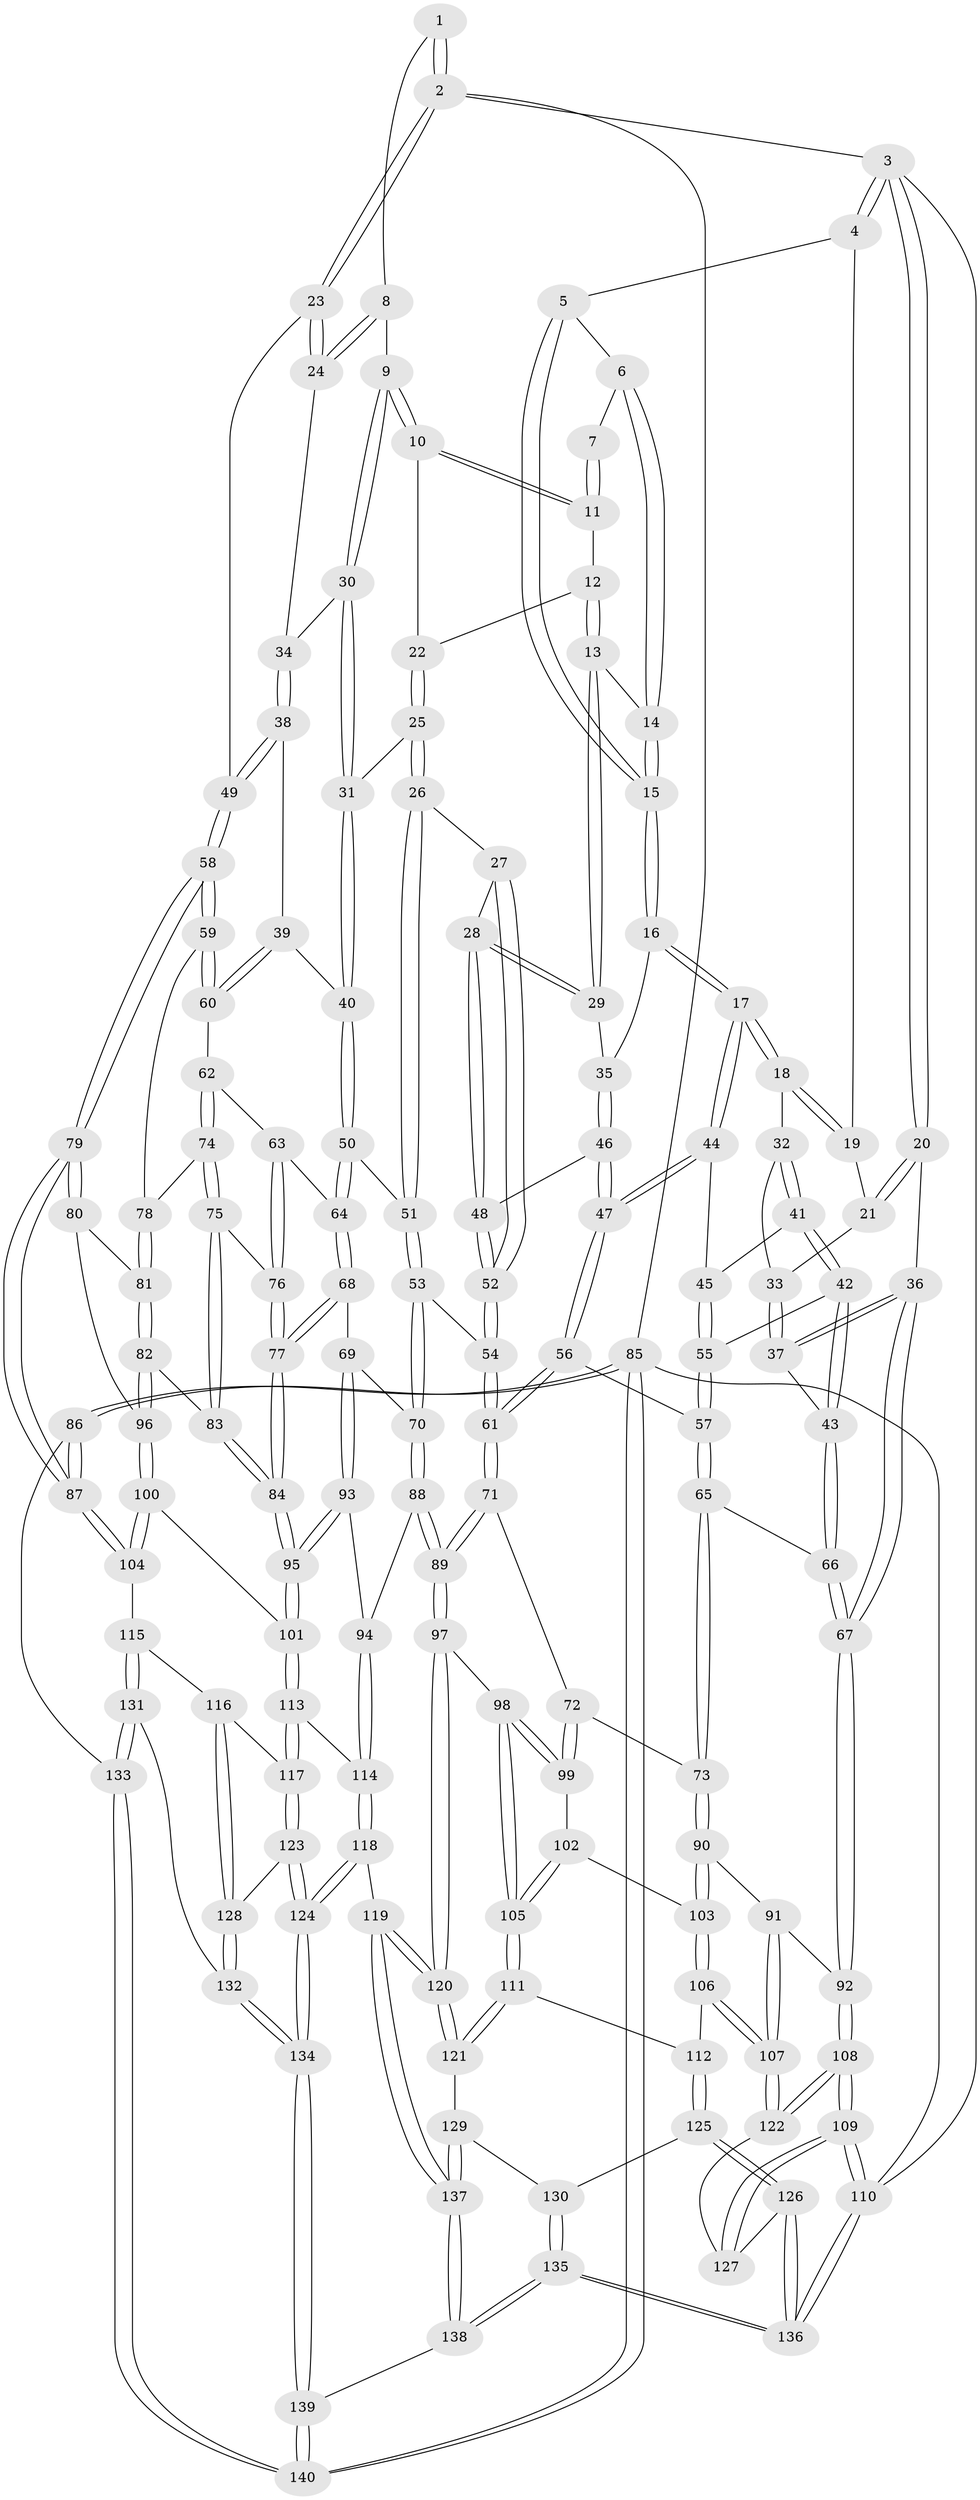 // coarse degree distribution, {4: 0.3977272727272727, 6: 0.11363636363636363, 3: 0.14772727272727273, 5: 0.32954545454545453, 8: 0.011363636363636364}
// Generated by graph-tools (version 1.1) at 2025/42/03/06/25 10:42:35]
// undirected, 140 vertices, 347 edges
graph export_dot {
graph [start="1"]
  node [color=gray90,style=filled];
  1 [pos="+0.9714849549982267+0"];
  2 [pos="+1+0"];
  3 [pos="+0+0"];
  4 [pos="+0.24853785225975036+0"];
  5 [pos="+0.29389354573853277+0"];
  6 [pos="+0.557863664410955+0"];
  7 [pos="+0.7142369776888521+0"];
  8 [pos="+0.8617703559346575+0.05475268999945379"];
  9 [pos="+0.8413811588547746+0.08256139199842945"];
  10 [pos="+0.7747598319858882+0.057352745112723626"];
  11 [pos="+0.7433902764543973+0"];
  12 [pos="+0.6744225175188262+0.06247195733622393"];
  13 [pos="+0.5967080197329839+0.07897392720405733"];
  14 [pos="+0.5737663375191732+0.014326290582587534"];
  15 [pos="+0.38824392068178104+0.11085330210906229"];
  16 [pos="+0.3876399387759892+0.13135521202920428"];
  17 [pos="+0.32353962383966595+0.17551800204519247"];
  18 [pos="+0.23003181742787515+0.13513086191089185"];
  19 [pos="+0.20722903410502846+0"];
  20 [pos="+0+0"];
  21 [pos="+0.09638936224683006+0.08478896104426882"];
  22 [pos="+0.7392737203850761+0.08680135700731671"];
  23 [pos="+1+0.04728084216274085"];
  24 [pos="+1+0.087848855565302"];
  25 [pos="+0.7119306217364607+0.17516317772571802"];
  26 [pos="+0.6493937577351663+0.1871233557512492"];
  27 [pos="+0.6243398876370224+0.17465016169371103"];
  28 [pos="+0.6138683967256913+0.16508803643371428"];
  29 [pos="+0.5948880546864351+0.1338856392641978"];
  30 [pos="+0.8505120187311223+0.13530642164275064"];
  31 [pos="+0.7648005576518707+0.19036778780580377"];
  32 [pos="+0.1610452955031173+0.17159834682198477"];
  33 [pos="+0.0864279914706247+0.124103064892029"];
  34 [pos="+0.879421345816551+0.15572255282194478"];
  35 [pos="+0.43359471723018955+0.1601963505519996"];
  36 [pos="+0+0.20707092549641595"];
  37 [pos="+0+0.20881952644821677"];
  38 [pos="+0.9040792381960561+0.24481660743755718"];
  39 [pos="+0.8991981692267663+0.2551442408491975"];
  40 [pos="+0.7929105324487814+0.2716943771218578"];
  41 [pos="+0.16113396912435468+0.22076513106717"];
  42 [pos="+0.1499417293332838+0.26878239215195704"];
  43 [pos="+0.12246734008773083+0.3144728213527934"];
  44 [pos="+0.31364171901435917+0.22208065246167155"];
  45 [pos="+0.30539796363020255+0.23155491455552035"];
  46 [pos="+0.4630958328069136+0.25339684332995704"];
  47 [pos="+0.39554972464121946+0.3039138438403465"];
  48 [pos="+0.4894933926445267+0.2680379596454576"];
  49 [pos="+1+0.16732792423536505"];
  50 [pos="+0.762242257869036+0.3352675036289567"];
  51 [pos="+0.6658925337281274+0.26085834750428805"];
  52 [pos="+0.540923492352445+0.34859670062522413"];
  53 [pos="+0.5785564391253448+0.4035579737374342"];
  54 [pos="+0.5523844775850224+0.39421628744373316"];
  55 [pos="+0.28661490013262403+0.26458189393775594"];
  56 [pos="+0.38808622319242614+0.3582021464361197"];
  57 [pos="+0.27937200438446+0.3257302859551596"];
  58 [pos="+1+0.37089251223292524"];
  59 [pos="+0.9401001950440349+0.3799375726277981"];
  60 [pos="+0.9243477615752477+0.36682464591986436"];
  61 [pos="+0.42202975434346746+0.4414191964296343"];
  62 [pos="+0.8250124149201827+0.3697549874644974"];
  63 [pos="+0.778220869644385+0.35871129449020756"];
  64 [pos="+0.7634505437959822+0.3519794196491923"];
  65 [pos="+0.1889040448014193+0.42043981282972115"];
  66 [pos="+0.1506834313729595+0.3948470999550416"];
  67 [pos="+0+0.5280314808241624"];
  68 [pos="+0.6577297143467608+0.45203629904900944"];
  69 [pos="+0.6442511389627784+0.4499114265508497"];
  70 [pos="+0.6308398068438565+0.4449974332295539"];
  71 [pos="+0.39510854526348504+0.4810152670236654"];
  72 [pos="+0.3071701926811365+0.49547336513587187"];
  73 [pos="+0.22333234250005785+0.4815141310225478"];
  74 [pos="+0.8396778269117467+0.4642457311072686"];
  75 [pos="+0.8344172480979005+0.47042700374059193"];
  76 [pos="+0.8103190915819728+0.4612881562292303"];
  77 [pos="+0.6891860567643635+0.4868735870806889"];
  78 [pos="+0.922625001463961+0.4261005679082664"];
  79 [pos="+1+0.5392610871485495"];
  80 [pos="+1+0.5222992771627005"];
  81 [pos="+0.9254613576005453+0.47898770208697794"];
  82 [pos="+0.8952793597545239+0.5469599342273895"];
  83 [pos="+0.8367802955010103+0.4930916958004701"];
  84 [pos="+0.7329880265333802+0.5646947724742499"];
  85 [pos="+1+1"];
  86 [pos="+1+0.7662342934818066"];
  87 [pos="+1+0.733552668208867"];
  88 [pos="+0.48181723140004606+0.6316729358262809"];
  89 [pos="+0.47688968063045484+0.6328662091595141"];
  90 [pos="+0.16716318450708265+0.5831751795569171"];
  91 [pos="+0.0973010233459878+0.6030066229293409"];
  92 [pos="+0+0.541640251814328"];
  93 [pos="+0.6021935693821352+0.6020350945211042"];
  94 [pos="+0.5549732983560439+0.6389433975578875"];
  95 [pos="+0.743488592332368+0.6069741599827907"];
  96 [pos="+0.896259487525213+0.5558402516451737"];
  97 [pos="+0.4588441169652552+0.6685440759646641"];
  98 [pos="+0.3700965229527794+0.7029896502486607"];
  99 [pos="+0.3159583654000494+0.618314023817614"];
  100 [pos="+0.8843125522418199+0.6152255948917277"];
  101 [pos="+0.7454229820225883+0.6109496369493282"];
  102 [pos="+0.24577471196558395+0.6429564786455662"];
  103 [pos="+0.19623140400282835+0.6334679605577374"];
  104 [pos="+0.9555921312878519+0.6933901703310537"];
  105 [pos="+0.35126889269648803+0.7213896714959411"];
  106 [pos="+0.20385957537577773+0.736998390382216"];
  107 [pos="+0.08435639396273674+0.772107803724055"];
  108 [pos="+0+1"];
  109 [pos="+0+1"];
  110 [pos="+0+1"];
  111 [pos="+0.33969350734820786+0.7395932193909582"];
  112 [pos="+0.21834386380225196+0.7473335656247536"];
  113 [pos="+0.7146090552646643+0.6962698199595618"];
  114 [pos="+0.6612402276634392+0.7122303045461815"];
  115 [pos="+0.8803561183477003+0.7592143876573969"];
  116 [pos="+0.8333287497323737+0.7639833392837035"];
  117 [pos="+0.7195862220586454+0.7028059641039325"];
  118 [pos="+0.5631158297417693+0.846085179940107"];
  119 [pos="+0.5443885171925205+0.8486254563941831"];
  120 [pos="+0.5415360712893438+0.845678593866163"];
  121 [pos="+0.35014521756994443+0.8184767985762055"];
  122 [pos="+0.04311661031012723+0.8143304298416703"];
  123 [pos="+0.7301041513380538+0.8349564711760361"];
  124 [pos="+0.6655305612701339+0.8939416103503386"];
  125 [pos="+0.22460412492658982+0.8686486713823036"];
  126 [pos="+0.22158313350877804+0.8701340134123433"];
  127 [pos="+0.19721428956651488+0.8677900989913728"];
  128 [pos="+0.7863650622579893+0.8399667347461869"];
  129 [pos="+0.3273689162616578+0.8672351204500969"];
  130 [pos="+0.24638069979664767+0.8736255382493746"];
  131 [pos="+0.8922044144081165+0.8992726971614275"];
  132 [pos="+0.8282905338626909+0.9034434840537461"];
  133 [pos="+0.9207171084248519+0.9171363898945057"];
  134 [pos="+0.7249590419298827+1"];
  135 [pos="+0.3185632463953648+1"];
  136 [pos="+0.03523510895000005+1"];
  137 [pos="+0.4315989516816023+1"];
  138 [pos="+0.4208655123096637+1"];
  139 [pos="+0.7230765575493602+1"];
  140 [pos="+0.9160127175536203+1"];
  1 -- 2;
  1 -- 2;
  1 -- 8;
  2 -- 3;
  2 -- 23;
  2 -- 23;
  2 -- 85;
  3 -- 4;
  3 -- 4;
  3 -- 20;
  3 -- 20;
  3 -- 110;
  4 -- 5;
  4 -- 19;
  5 -- 6;
  5 -- 15;
  5 -- 15;
  6 -- 7;
  6 -- 14;
  6 -- 14;
  7 -- 11;
  7 -- 11;
  8 -- 9;
  8 -- 24;
  8 -- 24;
  9 -- 10;
  9 -- 10;
  9 -- 30;
  9 -- 30;
  10 -- 11;
  10 -- 11;
  10 -- 22;
  11 -- 12;
  12 -- 13;
  12 -- 13;
  12 -- 22;
  13 -- 14;
  13 -- 29;
  13 -- 29;
  14 -- 15;
  14 -- 15;
  15 -- 16;
  15 -- 16;
  16 -- 17;
  16 -- 17;
  16 -- 35;
  17 -- 18;
  17 -- 18;
  17 -- 44;
  17 -- 44;
  18 -- 19;
  18 -- 19;
  18 -- 32;
  19 -- 21;
  20 -- 21;
  20 -- 21;
  20 -- 36;
  21 -- 33;
  22 -- 25;
  22 -- 25;
  23 -- 24;
  23 -- 24;
  23 -- 49;
  24 -- 34;
  25 -- 26;
  25 -- 26;
  25 -- 31;
  26 -- 27;
  26 -- 51;
  26 -- 51;
  27 -- 28;
  27 -- 52;
  27 -- 52;
  28 -- 29;
  28 -- 29;
  28 -- 48;
  28 -- 48;
  29 -- 35;
  30 -- 31;
  30 -- 31;
  30 -- 34;
  31 -- 40;
  31 -- 40;
  32 -- 33;
  32 -- 41;
  32 -- 41;
  33 -- 37;
  33 -- 37;
  34 -- 38;
  34 -- 38;
  35 -- 46;
  35 -- 46;
  36 -- 37;
  36 -- 37;
  36 -- 67;
  36 -- 67;
  37 -- 43;
  38 -- 39;
  38 -- 49;
  38 -- 49;
  39 -- 40;
  39 -- 60;
  39 -- 60;
  40 -- 50;
  40 -- 50;
  41 -- 42;
  41 -- 42;
  41 -- 45;
  42 -- 43;
  42 -- 43;
  42 -- 55;
  43 -- 66;
  43 -- 66;
  44 -- 45;
  44 -- 47;
  44 -- 47;
  45 -- 55;
  45 -- 55;
  46 -- 47;
  46 -- 47;
  46 -- 48;
  47 -- 56;
  47 -- 56;
  48 -- 52;
  48 -- 52;
  49 -- 58;
  49 -- 58;
  50 -- 51;
  50 -- 64;
  50 -- 64;
  51 -- 53;
  51 -- 53;
  52 -- 54;
  52 -- 54;
  53 -- 54;
  53 -- 70;
  53 -- 70;
  54 -- 61;
  54 -- 61;
  55 -- 57;
  55 -- 57;
  56 -- 57;
  56 -- 61;
  56 -- 61;
  57 -- 65;
  57 -- 65;
  58 -- 59;
  58 -- 59;
  58 -- 79;
  58 -- 79;
  59 -- 60;
  59 -- 60;
  59 -- 78;
  60 -- 62;
  61 -- 71;
  61 -- 71;
  62 -- 63;
  62 -- 74;
  62 -- 74;
  63 -- 64;
  63 -- 76;
  63 -- 76;
  64 -- 68;
  64 -- 68;
  65 -- 66;
  65 -- 73;
  65 -- 73;
  66 -- 67;
  66 -- 67;
  67 -- 92;
  67 -- 92;
  68 -- 69;
  68 -- 77;
  68 -- 77;
  69 -- 70;
  69 -- 93;
  69 -- 93;
  70 -- 88;
  70 -- 88;
  71 -- 72;
  71 -- 89;
  71 -- 89;
  72 -- 73;
  72 -- 99;
  72 -- 99;
  73 -- 90;
  73 -- 90;
  74 -- 75;
  74 -- 75;
  74 -- 78;
  75 -- 76;
  75 -- 83;
  75 -- 83;
  76 -- 77;
  76 -- 77;
  77 -- 84;
  77 -- 84;
  78 -- 81;
  78 -- 81;
  79 -- 80;
  79 -- 80;
  79 -- 87;
  79 -- 87;
  80 -- 81;
  80 -- 96;
  81 -- 82;
  81 -- 82;
  82 -- 83;
  82 -- 96;
  82 -- 96;
  83 -- 84;
  83 -- 84;
  84 -- 95;
  84 -- 95;
  85 -- 86;
  85 -- 86;
  85 -- 140;
  85 -- 140;
  85 -- 110;
  86 -- 87;
  86 -- 87;
  86 -- 133;
  87 -- 104;
  87 -- 104;
  88 -- 89;
  88 -- 89;
  88 -- 94;
  89 -- 97;
  89 -- 97;
  90 -- 91;
  90 -- 103;
  90 -- 103;
  91 -- 92;
  91 -- 107;
  91 -- 107;
  92 -- 108;
  92 -- 108;
  93 -- 94;
  93 -- 95;
  93 -- 95;
  94 -- 114;
  94 -- 114;
  95 -- 101;
  95 -- 101;
  96 -- 100;
  96 -- 100;
  97 -- 98;
  97 -- 120;
  97 -- 120;
  98 -- 99;
  98 -- 99;
  98 -- 105;
  98 -- 105;
  99 -- 102;
  100 -- 101;
  100 -- 104;
  100 -- 104;
  101 -- 113;
  101 -- 113;
  102 -- 103;
  102 -- 105;
  102 -- 105;
  103 -- 106;
  103 -- 106;
  104 -- 115;
  105 -- 111;
  105 -- 111;
  106 -- 107;
  106 -- 107;
  106 -- 112;
  107 -- 122;
  107 -- 122;
  108 -- 109;
  108 -- 109;
  108 -- 122;
  108 -- 122;
  109 -- 110;
  109 -- 110;
  109 -- 127;
  109 -- 127;
  110 -- 136;
  110 -- 136;
  111 -- 112;
  111 -- 121;
  111 -- 121;
  112 -- 125;
  112 -- 125;
  113 -- 114;
  113 -- 117;
  113 -- 117;
  114 -- 118;
  114 -- 118;
  115 -- 116;
  115 -- 131;
  115 -- 131;
  116 -- 117;
  116 -- 128;
  116 -- 128;
  117 -- 123;
  117 -- 123;
  118 -- 119;
  118 -- 124;
  118 -- 124;
  119 -- 120;
  119 -- 120;
  119 -- 137;
  119 -- 137;
  120 -- 121;
  120 -- 121;
  121 -- 129;
  122 -- 127;
  123 -- 124;
  123 -- 124;
  123 -- 128;
  124 -- 134;
  124 -- 134;
  125 -- 126;
  125 -- 126;
  125 -- 130;
  126 -- 127;
  126 -- 136;
  126 -- 136;
  128 -- 132;
  128 -- 132;
  129 -- 130;
  129 -- 137;
  129 -- 137;
  130 -- 135;
  130 -- 135;
  131 -- 132;
  131 -- 133;
  131 -- 133;
  132 -- 134;
  132 -- 134;
  133 -- 140;
  133 -- 140;
  134 -- 139;
  134 -- 139;
  135 -- 136;
  135 -- 136;
  135 -- 138;
  135 -- 138;
  137 -- 138;
  137 -- 138;
  138 -- 139;
  139 -- 140;
  139 -- 140;
}

